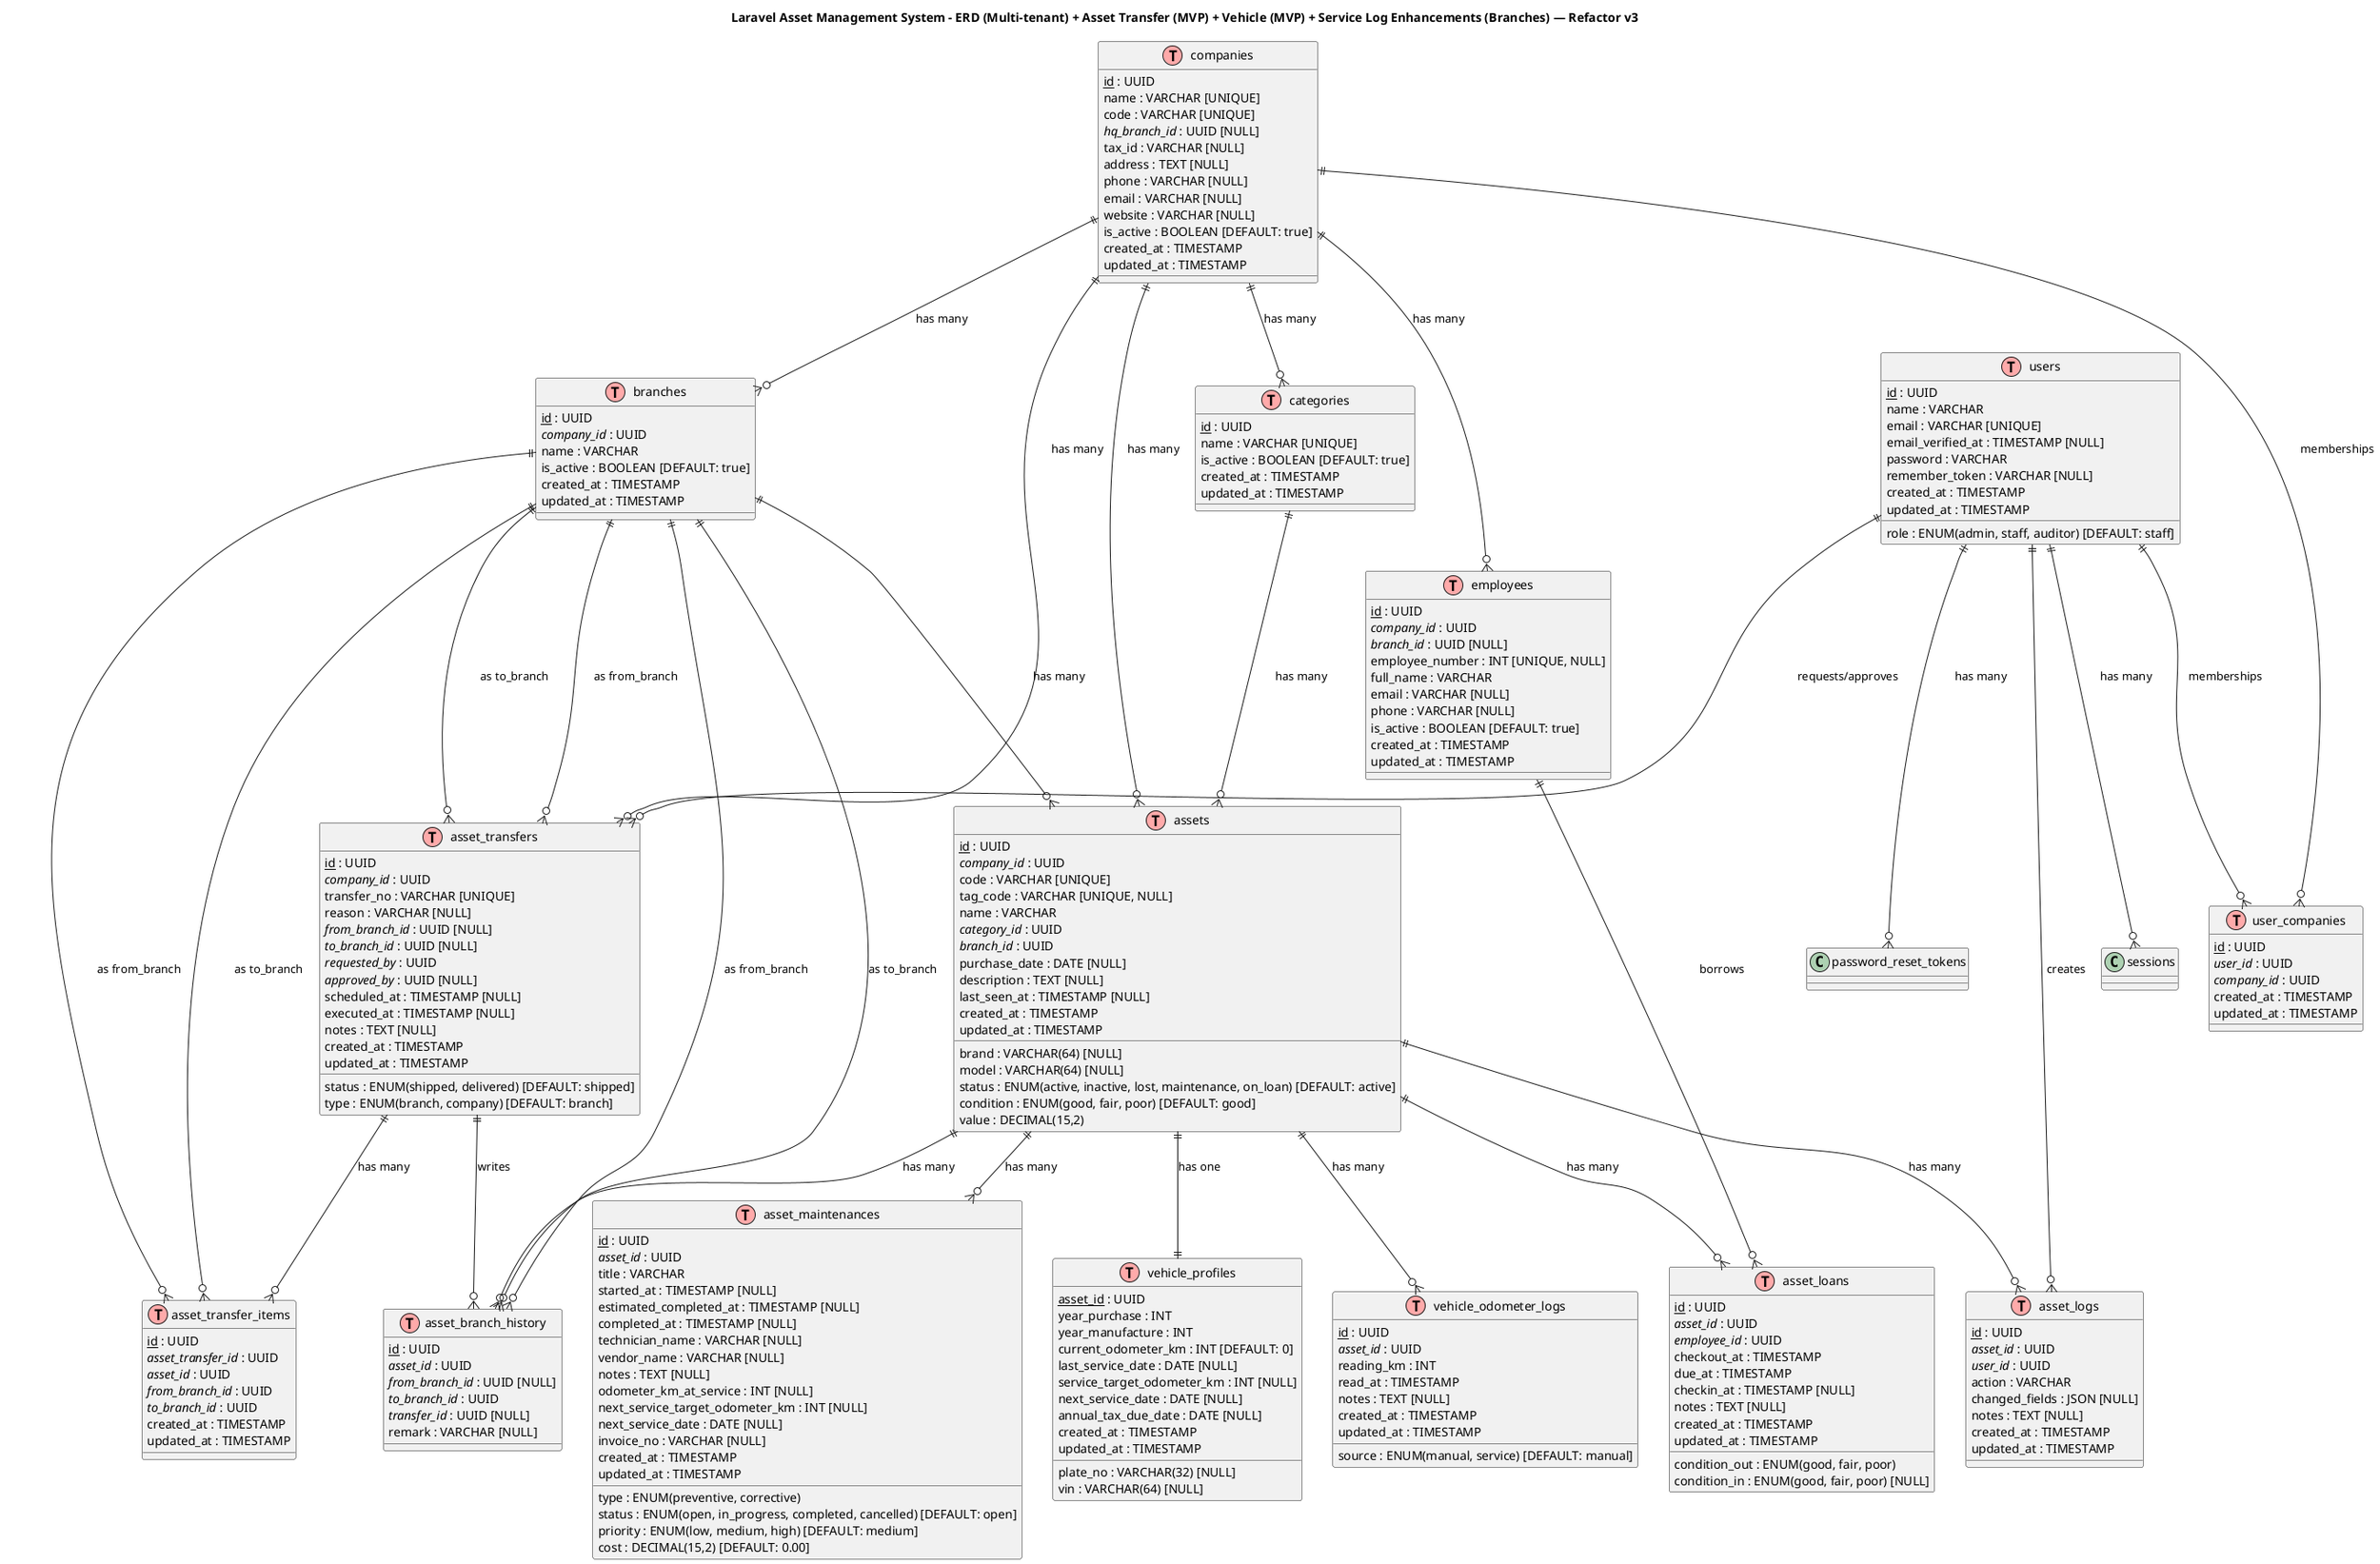 @startuml
!define table(x) class x << (T,#FFAAAA) >>
!define pk(x) <u>x</u>
!define fk(x) <i>x</i>

title Laravel Asset Management System - ERD (Multi-tenant) + Asset Transfer (MVP) + Vehicle (MVP) + Service Log Enhancements (Branches) — Refactor v3

table(companies) {
  pk(id) : UUID
  name : VARCHAR [UNIQUE]
  code : VARCHAR [UNIQUE]
  fk(hq_branch_id) : UUID [NULL]
  tax_id : VARCHAR [NULL]
  address : TEXT [NULL]
  phone : VARCHAR [NULL]
  email : VARCHAR [NULL]
  website : VARCHAR [NULL]
  is_active : BOOLEAN [DEFAULT: true]
  created_at : TIMESTAMP
  updated_at : TIMESTAMP
}

table(users) {
  pk(id) : UUID
  name : VARCHAR
  email : VARCHAR [UNIQUE]
  role : ENUM(admin, staff, auditor) [DEFAULT: staff]
  email_verified_at : TIMESTAMP [NULL]
  password : VARCHAR
  remember_token : VARCHAR [NULL]
  created_at : TIMESTAMP
  updated_at : TIMESTAMP
}

table(user_companies) {
  pk(id) : UUID
  fk(user_id) : UUID
  fk(company_id) : UUID
  created_at : TIMESTAMP
  updated_at : TIMESTAMP
}

table(categories) {
  pk(id) : UUID
  name : VARCHAR [UNIQUE]
  is_active : BOOLEAN [DEFAULT: true]
  created_at : TIMESTAMP
  updated_at : TIMESTAMP
}

table(branches) {
  pk(id) : UUID
  fk(company_id) : UUID
  name : VARCHAR
  is_active : BOOLEAN [DEFAULT: true]
  created_at : TIMESTAMP
  updated_at : TIMESTAMP
}

table(employees) {
  pk(id) : UUID
  fk(company_id) : UUID
  fk(branch_id) : UUID [NULL]
  employee_number : INT [UNIQUE, NULL]
  full_name : VARCHAR
  email : VARCHAR [NULL]
  phone : VARCHAR [NULL]
  is_active : BOOLEAN [DEFAULT: true]
  created_at : TIMESTAMP
  updated_at : TIMESTAMP
}

table(assets) {
  pk(id) : UUID
  fk(company_id) : UUID
  code : VARCHAR [UNIQUE]
  tag_code : VARCHAR [UNIQUE, NULL]
  name : VARCHAR
  fk(category_id) : UUID
  fk(branch_id) : UUID
  brand : VARCHAR(64) [NULL]
  model : VARCHAR(64) [NULL]
  status : ENUM(active, inactive, lost, maintenance, on_loan) [DEFAULT: active]
  condition : ENUM(good, fair, poor) [DEFAULT: good]
  value : DECIMAL(15,2)
  purchase_date : DATE [NULL]
  description : TEXT [NULL]
  last_seen_at : TIMESTAMP [NULL]
  created_at : TIMESTAMP
  updated_at : TIMESTAMP
}

table(asset_logs) {
  pk(id) : UUID
  fk(asset_id) : UUID
  fk(user_id) : UUID
  action : VARCHAR
  changed_fields : JSON [NULL]
  notes : TEXT [NULL]
  created_at : TIMESTAMP
  updated_at : TIMESTAMP
}

table(asset_loans) {
  pk(id) : UUID
  fk(asset_id) : UUID
  fk(employee_id) : UUID
  checkout_at : TIMESTAMP
  due_at : TIMESTAMP
  checkin_at : TIMESTAMP [NULL]
  condition_out : ENUM(good, fair, poor)
  condition_in : ENUM(good, fair, poor) [NULL]
  notes : TEXT [NULL]
  created_at : TIMESTAMP
  updated_at : TIMESTAMP
}

table(asset_maintenances) {
  pk(id) : UUID
  fk(asset_id) : UUID
  title : VARCHAR
  type : ENUM(preventive, corrective)
  status : ENUM(open, in_progress, completed, cancelled) [DEFAULT: open]
  priority : ENUM(low, medium, high) [DEFAULT: medium]
  started_at : TIMESTAMP [NULL]
  estimated_completed_at : TIMESTAMP [NULL]
  completed_at : TIMESTAMP [NULL]
  cost : DECIMAL(15,2) [DEFAULT: 0.00]
  technician_name : VARCHAR [NULL]
  vendor_name : VARCHAR [NULL]
  notes : TEXT [NULL]
  odometer_km_at_service : INT [NULL]
  next_service_target_odometer_km : INT [NULL]
  next_service_date : DATE [NULL]
  invoice_no : VARCHAR [NULL]
  created_at : TIMESTAMP
  updated_at : TIMESTAMP
}

table(asset_transfers) {
  pk(id) : UUID
  fk(company_id) : UUID
  transfer_no : VARCHAR [UNIQUE]
  reason : VARCHAR [NULL]
  status : ENUM(shipped, delivered) [DEFAULT: shipped]
  type : ENUM(branch, company) [DEFAULT: branch]
  fk(from_branch_id) : UUID [NULL]
  fk(to_branch_id) : UUID [NULL]
  fk(requested_by) : UUID
  fk(approved_by) : UUID [NULL]
  scheduled_at : TIMESTAMP [NULL]
  executed_at : TIMESTAMP [NULL]
  notes : TEXT [NULL]
  created_at : TIMESTAMP
  updated_at : TIMESTAMP
}

table(asset_transfer_items) {
  pk(id) : UUID
  fk(asset_transfer_id) : UUID
  fk(asset_id) : UUID
  fk(from_branch_id) : UUID
  fk(to_branch_id) : UUID
  created_at : TIMESTAMP
  updated_at : TIMESTAMP
}

table(asset_branch_history) {
  pk(id) : UUID
  fk(asset_id) : UUID
  fk(from_branch_id) : UUID [NULL]
  fk(to_branch_id) : UUID
  fk(transfer_id) : UUID [NULL]
  remark : VARCHAR [NULL]
}

table(vehicle_profiles) {
  pk(asset_id) : UUID
  year_purchase : INT
  year_manufacture : INT
  current_odometer_km : INT [DEFAULT: 0]
  last_service_date : DATE [NULL]
  service_target_odometer_km : INT [NULL]
  next_service_date : DATE [NULL]
  annual_tax_due_date : DATE [NULL]
  plate_no : VARCHAR(32) [NULL]
  vin : VARCHAR(64) [NULL]
  created_at : TIMESTAMP
  updated_at : TIMESTAMP
}

table(vehicle_odometer_logs) {
  pk(id) : UUID
  fk(asset_id) : UUID
  reading_km : INT
  read_at : TIMESTAMP
  source : ENUM(manual, service) [DEFAULT: manual]
  notes : TEXT [NULL]
  created_at : TIMESTAMP
  updated_at : TIMESTAMP
}

' ==========================
' Relationships
' ==========================
companies ||--o{ categories : "has many"
companies ||--o{ branches : "has many"
companies ||--o{ assets : "has many"
companies ||--o{ asset_transfers : "has many"
companies ||--o{ employees : "has many"

users ||--o{ user_companies : "memberships"
companies ||--o{ user_companies : "memberships"

categories ||--o{ assets : "has many"
branches ||--o{ assets : "has many"
employees ||--o{ asset_loans : "borrows"
assets ||--o{ asset_logs : "has many"
assets ||--o{ asset_loans : "has many"
assets ||--o{ asset_maintenances : "has many"
users ||--o{ asset_logs : "creates"
users ||--o{ sessions : "has many"
users ||--o{ password_reset_tokens : "has many"

asset_transfers ||--o{ asset_transfer_items : "has many"
assets ||--o{ asset_branch_history : "has many"
users ||--o{ asset_transfers : "requests/approves"

branches ||--o{ asset_transfers : "as from_branch"
branches ||--o{ asset_transfers : "as to_branch"
branches ||--o{ asset_transfer_items : "as from_branch"
branches ||--o{ asset_transfer_items : "as to_branch"
branches ||--o{ asset_branch_history : "as from_branch"
branches ||--o{ asset_branch_history : "as to_branch"

asset_transfers ||--o{ asset_branch_history : "writes"

assets ||--|| vehicle_profiles : "has one"
assets ||--o{ vehicle_odometer_logs : "has many"

@enduml
